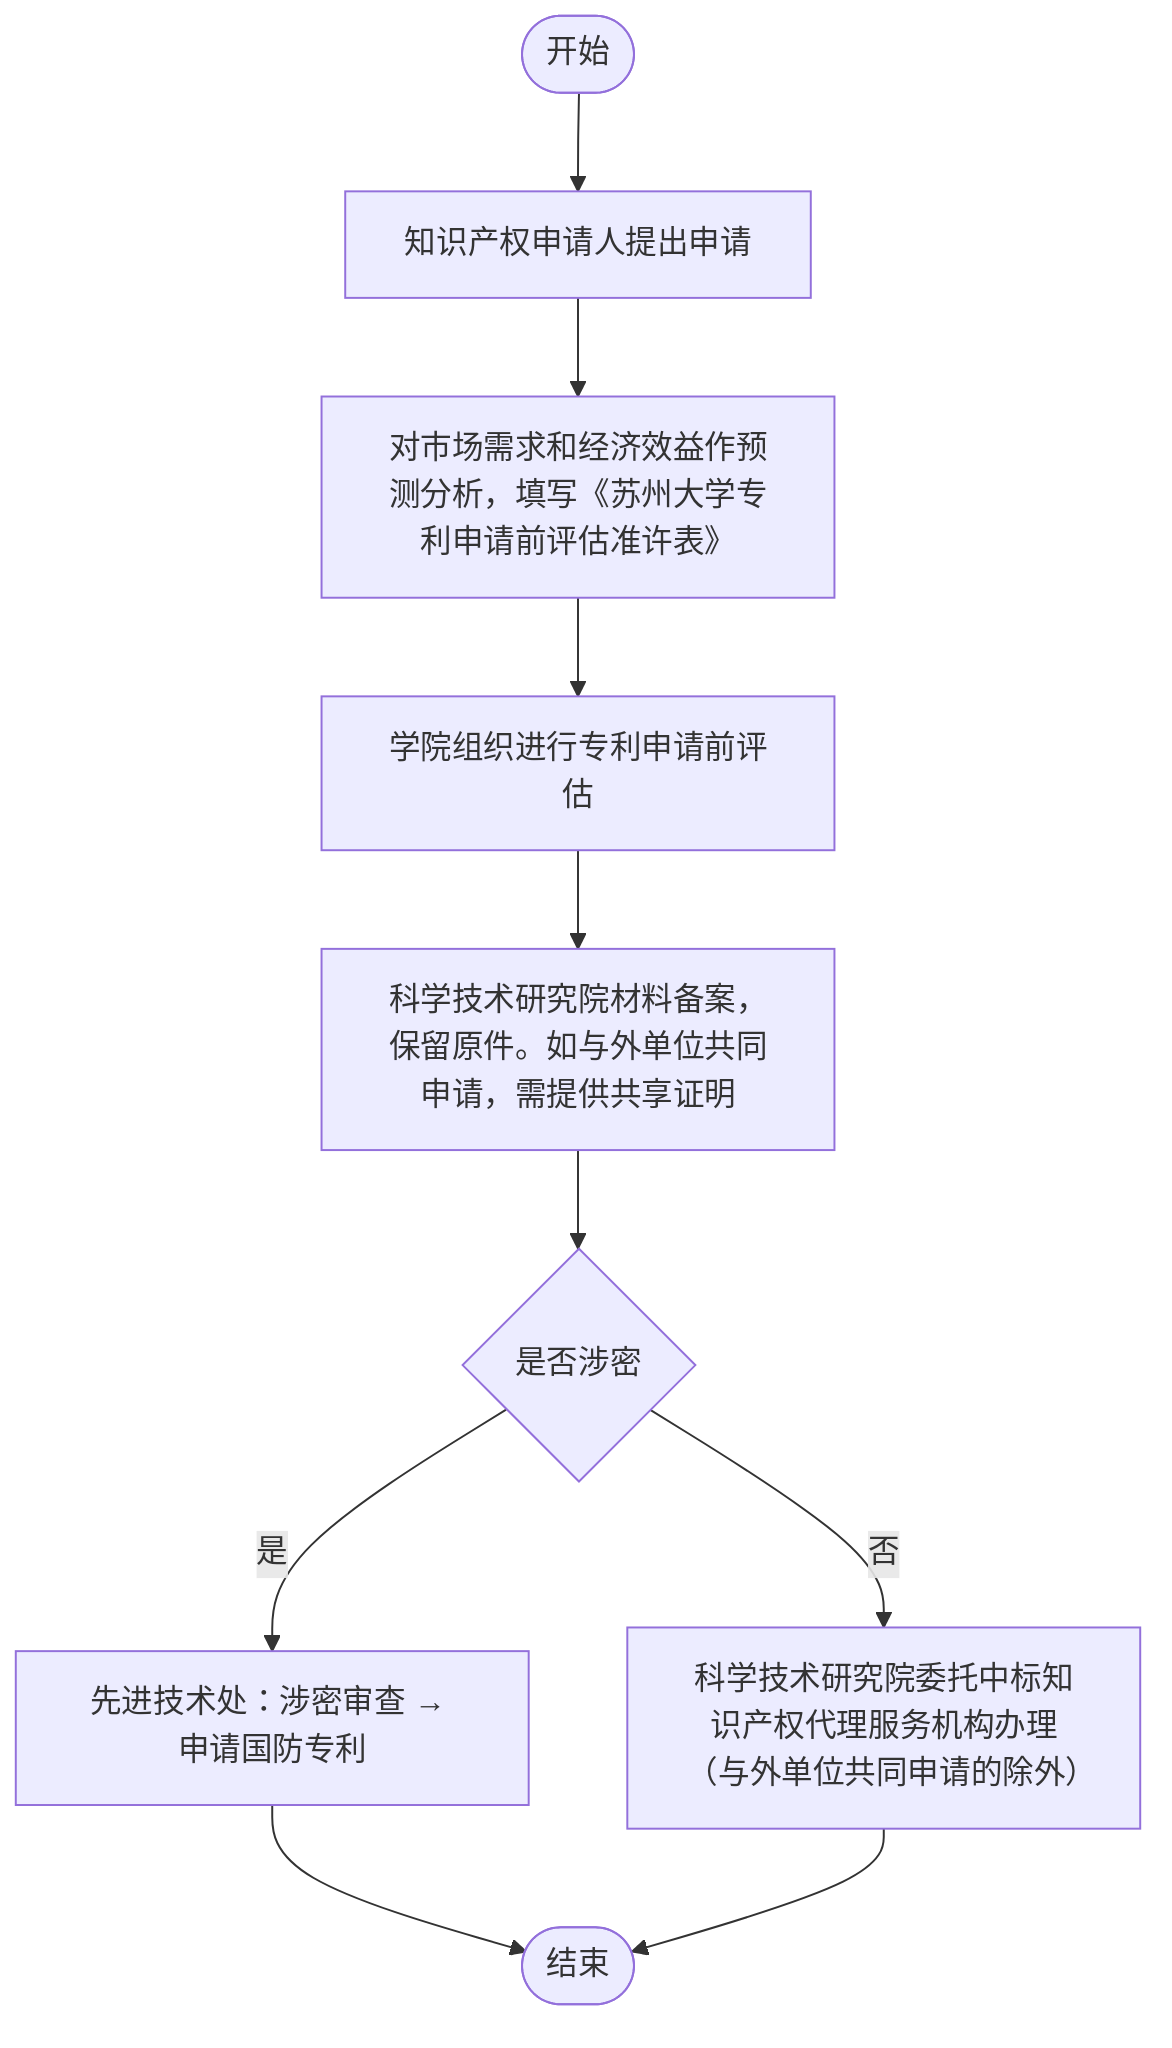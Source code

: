 flowchart TD
    Start([开始]) --> P1[知识产权申请人提出申请]
    P1 --> P2[对市场需求和经济效益作预测分析，填写《苏州大学专利申请前评估准许表》]
    P2 --> P3[学院组织进行专利申请前评估]
    P3 --> P4[科学技术研究院材料备案，保留原件。如与外单位共同申请，需提供共享证明]
    P4 --> P5{是否涉密}
    P5 -->|是| P6[先进技术处：涉密审查 → 申请国防专利]
    P5 -->|否| P7[科学技术研究院委托中标知识产权代理服务机构办理（与外单位共同申请的除外）]
    P6 --> End([结束])
    P7 --> End([结束])